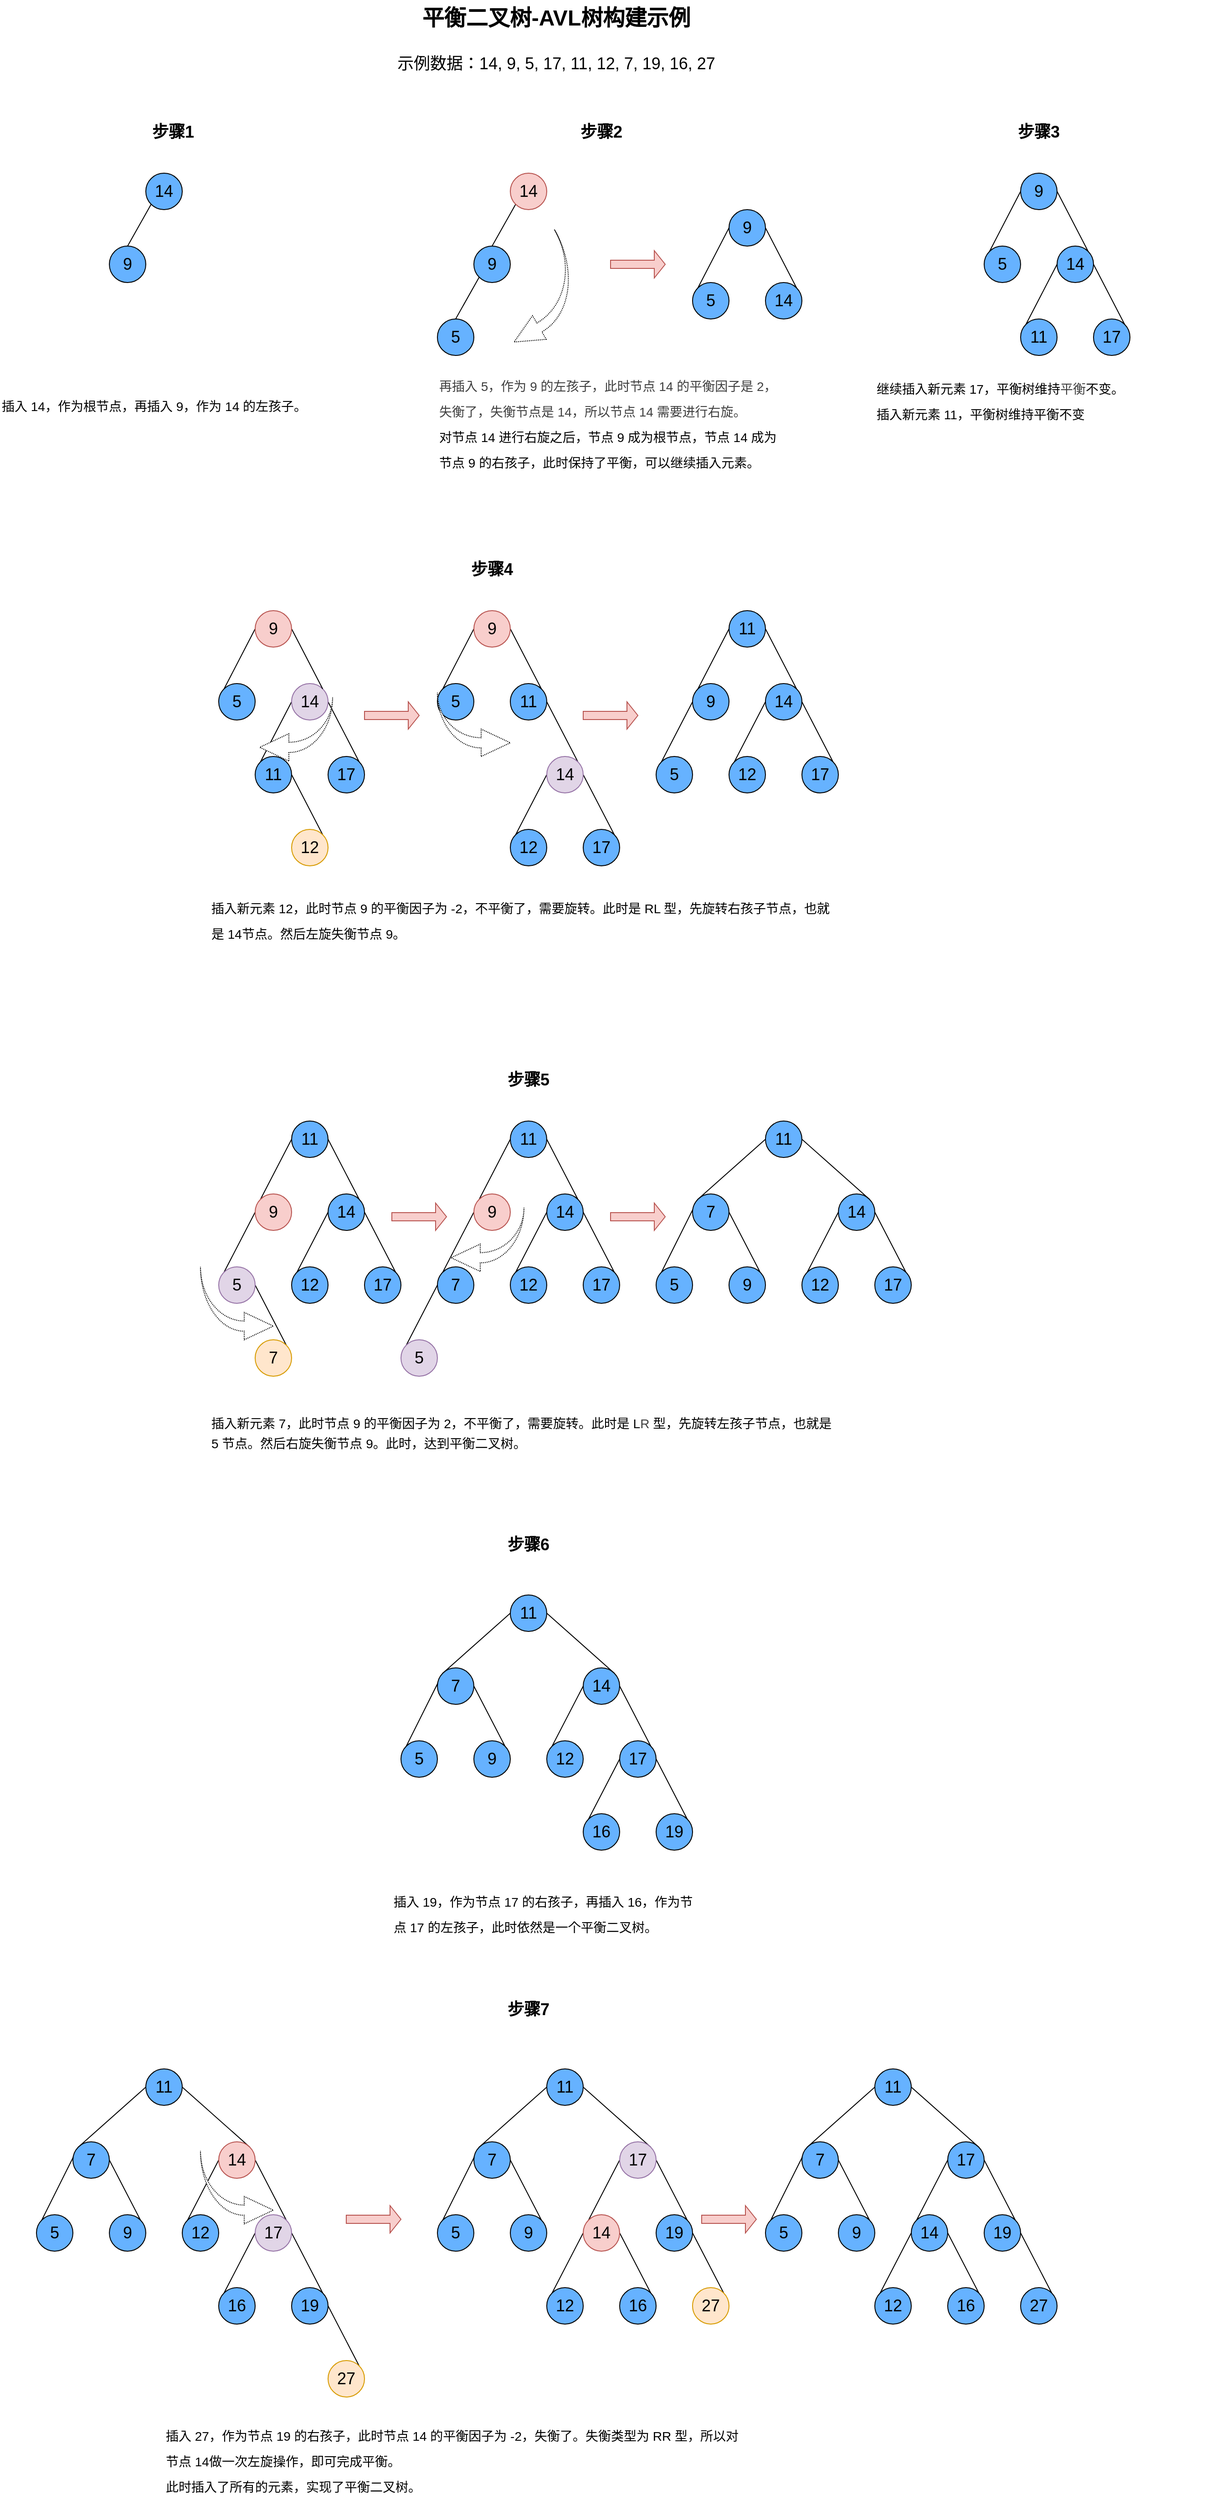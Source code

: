 <mxfile>
    <diagram id="YEVGIOFD4EVIUU1JOiOm" name="Page-1">
        <mxGraphModel dx="1798" dy="3113" grid="1" gridSize="10" guides="1" tooltips="1" connect="1" arrows="1" fold="1" page="1" pageScale="1" pageWidth="1200" pageHeight="1920" math="0" shadow="0">
            <root>
                <mxCell id="0"/>
                <mxCell id="1" parent="0"/>
                <mxCell id="4" value="&lt;b&gt;&lt;font style=&quot;font-size: 18px;&quot;&gt;步骤1&lt;/font&gt;&lt;/b&gt;" style="text;html=1;align=center;verticalAlign=middle;whiteSpace=wrap;rounded=0;" vertex="1" parent="1">
                    <mxGeometry x="200" y="100" width="60" height="30" as="geometry"/>
                </mxCell>
                <mxCell id="9" value="&lt;font style=&quot;font-size: 14px; line-height: 200%;&quot;&gt;插入 14，作为根节点，再插入 9，作为 14 的左孩子。&lt;/font&gt;" style="text;html=1;align=left;verticalAlign=middle;whiteSpace=wrap;rounded=0;" vertex="1" parent="1">
                    <mxGeometry x="40" y="390" width="380" height="50" as="geometry"/>
                </mxCell>
                <mxCell id="10" style="edgeStyle=none;html=1;exitX=0;exitY=1;exitDx=0;exitDy=0;entryX=0.5;entryY=0;entryDx=0;entryDy=0;endArrow=none;endFill=0;" edge="1" target="13" parent="1">
                    <mxGeometry relative="1" as="geometry">
                        <mxPoint x="605.858" y="194.142" as="sourcePoint"/>
                    </mxGeometry>
                </mxCell>
                <mxCell id="12" style="edgeStyle=none;html=1;exitX=0;exitY=1;exitDx=0;exitDy=0;entryX=0.5;entryY=0;entryDx=0;entryDy=0;endArrow=none;endFill=0;" edge="1" source="13" target="14" parent="1">
                    <mxGeometry relative="1" as="geometry"/>
                </mxCell>
                <mxCell id="13" value="&lt;font style=&quot;color: rgb(0, 0, 0); font-size: 18px;&quot;&gt;9&lt;/font&gt;" style="ellipse;whiteSpace=wrap;html=1;aspect=fixed;fillColor=#66B2FF;" vertex="1" parent="1">
                    <mxGeometry x="560" y="240" width="40" height="40" as="geometry"/>
                </mxCell>
                <mxCell id="14" value="&lt;font style=&quot;color: rgb(0, 0, 0); font-size: 18px;&quot;&gt;5&lt;/font&gt;" style="ellipse;whiteSpace=wrap;html=1;aspect=fixed;fillColor=#66B2FF;" vertex="1" parent="1">
                    <mxGeometry x="520" y="320" width="40" height="40" as="geometry"/>
                </mxCell>
                <mxCell id="16" value="&lt;b&gt;&lt;font style=&quot;font-size: 18px;&quot;&gt;步骤2&lt;/font&gt;&lt;/b&gt;" style="text;html=1;align=center;verticalAlign=middle;whiteSpace=wrap;rounded=0;" vertex="1" parent="1">
                    <mxGeometry x="670" y="100" width="60" height="30" as="geometry"/>
                </mxCell>
                <mxCell id="17" value="&lt;font style=&quot;color: rgb(0, 0, 0); font-size: 18px;&quot;&gt;14&lt;/font&gt;" style="ellipse;whiteSpace=wrap;html=1;aspect=fixed;fillColor=#66B2FF;" vertex="1" parent="1">
                    <mxGeometry x="880" y="280" width="40" height="40" as="geometry"/>
                </mxCell>
                <mxCell id="20" style="edgeStyle=none;html=1;exitX=0;exitY=0.5;exitDx=0;exitDy=0;entryX=0;entryY=0;entryDx=0;entryDy=0;endArrow=none;endFill=0;" edge="1" parent="1" source="18" target="19">
                    <mxGeometry relative="1" as="geometry"/>
                </mxCell>
                <mxCell id="21" style="edgeStyle=none;html=1;exitX=1;exitY=0.5;exitDx=0;exitDy=0;entryX=1;entryY=0;entryDx=0;entryDy=0;endArrow=none;endFill=0;" edge="1" parent="1" source="18" target="17">
                    <mxGeometry relative="1" as="geometry"/>
                </mxCell>
                <mxCell id="18" value="&lt;font style=&quot;color: rgb(0, 0, 0); font-size: 18px;&quot;&gt;9&lt;/font&gt;" style="ellipse;whiteSpace=wrap;html=1;aspect=fixed;fillColor=#66B2FF;" vertex="1" parent="1">
                    <mxGeometry x="840" y="200" width="40" height="40" as="geometry"/>
                </mxCell>
                <mxCell id="19" value="&lt;font style=&quot;color: rgb(0, 0, 0); font-size: 18px;&quot;&gt;5&lt;/font&gt;" style="ellipse;whiteSpace=wrap;html=1;aspect=fixed;fillColor=#66B2FF;" vertex="1" parent="1">
                    <mxGeometry x="800" y="280" width="40" height="40" as="geometry"/>
                </mxCell>
                <mxCell id="22" value="&lt;div&gt;&lt;span style=&quot;font-size: 14px; line-height: 200%;&quot;&gt;&lt;span style=&quot;color: rgb(63, 63, 63);&quot;&gt;再插入 5，作为 9 的左孩子，此时节点 14 的平衡因子是 2，失衡了，失衡节点是 14，所以节点 14 需要进行右旋。&lt;/span&gt;&lt;/span&gt;&lt;/div&gt;&lt;span style=&quot;font-size: 14px; line-height: 200%;&quot;&gt;对节点 14 进行右旋之后，节点 9 成为根节点，节点 14 成为节点 9 的右孩子，此时保持了平衡，可以继续插入元素。&lt;/span&gt;" style="text;html=1;align=left;verticalAlign=middle;whiteSpace=wrap;rounded=0;" vertex="1" parent="1">
                    <mxGeometry x="520" y="380" width="380" height="110" as="geometry"/>
                </mxCell>
                <mxCell id="23" value="" style="html=1;shadow=0;align=center;verticalAlign=middle;shape=mxgraph.arrows2.jumpInArrow;dy=5.58;dx=31.99;arrowHead=30.02;rotation=60;flipH=1;flipV=1;direction=north;perimeterSpacing=0;dashed=1;dashPattern=1 1;" vertex="1" parent="1">
                    <mxGeometry x="580" y="240" width="100" height="100" as="geometry"/>
                </mxCell>
                <mxCell id="24" value="&lt;b&gt;&lt;font style=&quot;font-size: 18px;&quot;&gt;步骤3&lt;/font&gt;&lt;/b&gt;" style="text;html=1;align=center;verticalAlign=middle;whiteSpace=wrap;rounded=0;" vertex="1" parent="1">
                    <mxGeometry x="1150" y="100" width="60" height="30" as="geometry"/>
                </mxCell>
                <mxCell id="33" style="edgeStyle=none;html=1;exitX=1;exitY=0.5;exitDx=0;exitDy=0;entryX=1;entryY=0;entryDx=0;entryDy=0;endArrow=none;endFill=0;" edge="1" parent="1" source="25" target="31">
                    <mxGeometry relative="1" as="geometry"/>
                </mxCell>
                <mxCell id="35" style="edgeStyle=none;html=1;exitX=0;exitY=0.5;exitDx=0;exitDy=0;entryX=0;entryY=0;entryDx=0;entryDy=0;endArrow=none;endFill=0;" edge="1" parent="1" source="25" target="34">
                    <mxGeometry relative="1" as="geometry"/>
                </mxCell>
                <mxCell id="25" value="&lt;font style=&quot;color: rgb(0, 0, 0); font-size: 18px;&quot;&gt;14&lt;/font&gt;" style="ellipse;whiteSpace=wrap;html=1;aspect=fixed;fillColor=#66B2FF;" vertex="1" parent="1">
                    <mxGeometry x="1200" y="240" width="40" height="40" as="geometry"/>
                </mxCell>
                <mxCell id="26" style="edgeStyle=none;html=1;exitX=0;exitY=0.5;exitDx=0;exitDy=0;entryX=0;entryY=0;entryDx=0;entryDy=0;endArrow=none;endFill=0;" edge="1" source="28" target="29" parent="1">
                    <mxGeometry relative="1" as="geometry"/>
                </mxCell>
                <mxCell id="27" style="edgeStyle=none;html=1;exitX=1;exitY=0.5;exitDx=0;exitDy=0;entryX=1;entryY=0;entryDx=0;entryDy=0;endArrow=none;endFill=0;" edge="1" source="28" target="25" parent="1">
                    <mxGeometry relative="1" as="geometry"/>
                </mxCell>
                <mxCell id="28" value="&lt;font style=&quot;color: rgb(0, 0, 0); font-size: 18px;&quot;&gt;9&lt;/font&gt;" style="ellipse;whiteSpace=wrap;html=1;aspect=fixed;fillColor=#66B2FF;" vertex="1" parent="1">
                    <mxGeometry x="1160" y="160" width="40" height="40" as="geometry"/>
                </mxCell>
                <mxCell id="29" value="&lt;font style=&quot;color: rgb(0, 0, 0); font-size: 18px;&quot;&gt;5&lt;/font&gt;" style="ellipse;whiteSpace=wrap;html=1;aspect=fixed;fillColor=#66B2FF;" vertex="1" parent="1">
                    <mxGeometry x="1120" y="240" width="40" height="40" as="geometry"/>
                </mxCell>
                <mxCell id="30" value="&lt;span style=&quot;font-size: 14px; line-height: 200%;&quot;&gt;继续插入新元素 17，平衡树维持&lt;span style=&quot;color: rgb(63, 63, 63);&quot;&gt;平衡&lt;/span&gt;不变。&lt;/span&gt;&lt;div&gt;&lt;span style=&quot;font-size: 14px; line-height: 200%;&quot;&gt;插入新元素 11，平衡树维持平衡不变&lt;/span&gt;&lt;/div&gt;" style="text;html=1;align=left;verticalAlign=middle;whiteSpace=wrap;rounded=0;" vertex="1" parent="1">
                    <mxGeometry x="1000" y="380" width="380" height="60" as="geometry"/>
                </mxCell>
                <mxCell id="31" value="&lt;font style=&quot;color: rgb(0, 0, 0); font-size: 18px;&quot;&gt;17&lt;/font&gt;" style="ellipse;whiteSpace=wrap;html=1;aspect=fixed;fillColor=#66B2FF;" vertex="1" parent="1">
                    <mxGeometry x="1240" y="320" width="40" height="40" as="geometry"/>
                </mxCell>
                <mxCell id="34" value="&lt;font style=&quot;color: rgb(0, 0, 0); font-size: 18px;&quot;&gt;11&lt;/font&gt;" style="ellipse;whiteSpace=wrap;html=1;aspect=fixed;fillColor=#66B2FF;" vertex="1" parent="1">
                    <mxGeometry x="1160" y="320" width="40" height="40" as="geometry"/>
                </mxCell>
                <mxCell id="36" value="&lt;b&gt;&lt;font style=&quot;font-size: 18px;&quot;&gt;步骤4&lt;/font&gt;&lt;/b&gt;" style="text;html=1;align=center;verticalAlign=middle;whiteSpace=wrap;rounded=0;" vertex="1" parent="1">
                    <mxGeometry x="550" y="580" width="60" height="30" as="geometry"/>
                </mxCell>
                <mxCell id="37" style="edgeStyle=none;html=1;exitX=1;exitY=0.5;exitDx=0;exitDy=0;entryX=1;entryY=0;entryDx=0;entryDy=0;endArrow=none;endFill=0;" edge="1" source="39" target="45" parent="1">
                    <mxGeometry relative="1" as="geometry"/>
                </mxCell>
                <mxCell id="38" style="edgeStyle=none;html=1;exitX=0;exitY=0.5;exitDx=0;exitDy=0;entryX=0;entryY=0;entryDx=0;entryDy=0;endArrow=none;endFill=0;" edge="1" source="39" target="46" parent="1">
                    <mxGeometry relative="1" as="geometry"/>
                </mxCell>
                <mxCell id="39" value="&lt;font style=&quot;color: rgb(0, 0, 0); font-size: 18px;&quot;&gt;14&lt;/font&gt;" style="ellipse;whiteSpace=wrap;html=1;aspect=fixed;fillColor=#e1d5e7;strokeColor=#9673a6;" vertex="1" parent="1">
                    <mxGeometry x="360" y="720" width="40" height="40" as="geometry"/>
                </mxCell>
                <mxCell id="40" style="edgeStyle=none;html=1;exitX=0;exitY=0.5;exitDx=0;exitDy=0;entryX=0;entryY=0;entryDx=0;entryDy=0;endArrow=none;endFill=0;" edge="1" source="42" target="43" parent="1">
                    <mxGeometry relative="1" as="geometry"/>
                </mxCell>
                <mxCell id="41" style="edgeStyle=none;html=1;exitX=1;exitY=0.5;exitDx=0;exitDy=0;entryX=1;entryY=0;entryDx=0;entryDy=0;endArrow=none;endFill=0;" edge="1" source="42" target="39" parent="1">
                    <mxGeometry relative="1" as="geometry"/>
                </mxCell>
                <mxCell id="42" value="&lt;font style=&quot;color: rgb(0, 0, 0); font-size: 18px;&quot;&gt;9&lt;/font&gt;" style="ellipse;whiteSpace=wrap;html=1;aspect=fixed;fillColor=#f8cecc;strokeColor=#b85450;" vertex="1" parent="1">
                    <mxGeometry x="320" y="640" width="40" height="40" as="geometry"/>
                </mxCell>
                <mxCell id="43" value="&lt;font style=&quot;color: rgb(0, 0, 0); font-size: 18px;&quot;&gt;5&lt;/font&gt;" style="ellipse;whiteSpace=wrap;html=1;aspect=fixed;fillColor=#66B2FF;" vertex="1" parent="1">
                    <mxGeometry x="280" y="720" width="40" height="40" as="geometry"/>
                </mxCell>
                <mxCell id="44" value="&lt;div&gt;&lt;span style=&quot;font-size: 14px; line-height: 200%;&quot;&gt;插入新元素 12，此时节点 9 的平衡因子为 -2，不平衡了，需要旋转。此时是 RL 型，先旋转右孩子节点，也就是 14节点。然后左旋失衡节点 9。&lt;/span&gt;&lt;/div&gt;" style="text;html=1;align=left;verticalAlign=middle;whiteSpace=wrap;rounded=0;" vertex="1" parent="1">
                    <mxGeometry x="270" y="950" width="690" height="60" as="geometry"/>
                </mxCell>
                <mxCell id="45" value="&lt;font style=&quot;color: rgb(0, 0, 0); font-size: 18px;&quot;&gt;17&lt;/font&gt;" style="ellipse;whiteSpace=wrap;html=1;aspect=fixed;fillColor=#66B2FF;" vertex="1" parent="1">
                    <mxGeometry x="400" y="800" width="40" height="40" as="geometry"/>
                </mxCell>
                <mxCell id="48" style="edgeStyle=none;html=1;exitX=1;exitY=0.5;exitDx=0;exitDy=0;entryX=1;entryY=0;entryDx=0;entryDy=0;endArrow=none;endFill=0;" edge="1" parent="1" source="46">
                    <mxGeometry relative="1" as="geometry">
                        <mxPoint x="394.142" y="885.858" as="targetPoint"/>
                    </mxGeometry>
                </mxCell>
                <mxCell id="46" value="&lt;font style=&quot;color: rgb(0, 0, 0); font-size: 18px;&quot;&gt;11&lt;/font&gt;" style="ellipse;whiteSpace=wrap;html=1;aspect=fixed;fillColor=#66B2FF;" vertex="1" parent="1">
                    <mxGeometry x="320" y="800" width="40" height="40" as="geometry"/>
                </mxCell>
                <mxCell id="50" value="" style="shape=singleArrow;whiteSpace=wrap;html=1;fillColor=#f8cecc;strokeColor=#b85450;" vertex="1" parent="1">
                    <mxGeometry x="440" y="740" width="60" height="30" as="geometry"/>
                </mxCell>
                <mxCell id="51" value="&lt;font style=&quot;color: rgb(0, 0, 0); font-size: 18px;&quot;&gt;14&lt;/font&gt;" style="ellipse;whiteSpace=wrap;html=1;aspect=fixed;fillColor=#f8cecc;strokeColor=#b85450;" vertex="1" parent="1">
                    <mxGeometry x="600" y="160" width="40" height="40" as="geometry"/>
                </mxCell>
                <mxCell id="52" value="&lt;font style=&quot;color: rgb(0, 0, 0); font-size: 18px;&quot;&gt;12&lt;/font&gt;" style="ellipse;whiteSpace=wrap;html=1;aspect=fixed;fillColor=#ffe6cc;strokeColor=#d79b00;" vertex="1" parent="1">
                    <mxGeometry x="360" y="880" width="40" height="40" as="geometry"/>
                </mxCell>
                <mxCell id="53" style="edgeStyle=none;html=1;exitX=1;exitY=0.5;exitDx=0;exitDy=0;entryX=1;entryY=0;entryDx=0;entryDy=0;endArrow=none;endFill=0;" edge="1" source="55" target="60" parent="1">
                    <mxGeometry relative="1" as="geometry"/>
                </mxCell>
                <mxCell id="55" value="&lt;font style=&quot;color: rgb(0, 0, 0); font-size: 18px;&quot;&gt;11&lt;/font&gt;" style="ellipse;whiteSpace=wrap;html=1;aspect=fixed;fillColor=#66B2FF;" vertex="1" parent="1">
                    <mxGeometry x="600" y="720" width="40" height="40" as="geometry"/>
                </mxCell>
                <mxCell id="56" style="edgeStyle=none;html=1;exitX=0;exitY=0.5;exitDx=0;exitDy=0;entryX=0;entryY=0;entryDx=0;entryDy=0;endArrow=none;endFill=0;" edge="1" source="58" target="59" parent="1">
                    <mxGeometry relative="1" as="geometry"/>
                </mxCell>
                <mxCell id="57" style="edgeStyle=none;html=1;exitX=1;exitY=0.5;exitDx=0;exitDy=0;entryX=1;entryY=0;entryDx=0;entryDy=0;endArrow=none;endFill=0;" edge="1" source="58" target="55" parent="1">
                    <mxGeometry relative="1" as="geometry"/>
                </mxCell>
                <mxCell id="58" value="&lt;font style=&quot;color: rgb(0, 0, 0); font-size: 18px;&quot;&gt;9&lt;/font&gt;" style="ellipse;whiteSpace=wrap;html=1;aspect=fixed;fillColor=#f8cecc;strokeColor=#b85450;" vertex="1" parent="1">
                    <mxGeometry x="560" y="640" width="40" height="40" as="geometry"/>
                </mxCell>
                <mxCell id="59" value="&lt;font style=&quot;color: rgb(0, 0, 0); font-size: 18px;&quot;&gt;5&lt;/font&gt;" style="ellipse;whiteSpace=wrap;html=1;aspect=fixed;fillColor=#66B2FF;" vertex="1" parent="1">
                    <mxGeometry x="520" y="720" width="40" height="40" as="geometry"/>
                </mxCell>
                <mxCell id="65" style="edgeStyle=none;html=1;exitX=0;exitY=0.5;exitDx=0;exitDy=0;entryX=0;entryY=0;entryDx=0;entryDy=0;endArrow=none;endFill=0;" edge="1" parent="1" source="60" target="62">
                    <mxGeometry relative="1" as="geometry"/>
                </mxCell>
                <mxCell id="66" style="edgeStyle=none;html=1;exitX=1;exitY=0.5;exitDx=0;exitDy=0;entryX=1;entryY=0;entryDx=0;entryDy=0;endArrow=none;endFill=0;" edge="1" parent="1" source="60" target="64">
                    <mxGeometry relative="1" as="geometry"/>
                </mxCell>
                <mxCell id="60" value="&lt;font style=&quot;color: rgb(0, 0, 0); font-size: 18px;&quot;&gt;14&lt;/font&gt;" style="ellipse;whiteSpace=wrap;html=1;aspect=fixed;fillColor=#e1d5e7;strokeColor=#9673a6;" vertex="1" parent="1">
                    <mxGeometry x="640" y="800" width="40" height="40" as="geometry"/>
                </mxCell>
                <mxCell id="62" value="&lt;font style=&quot;color: rgb(0, 0, 0); font-size: 18px;&quot;&gt;12&lt;/font&gt;" style="ellipse;whiteSpace=wrap;html=1;aspect=fixed;fillColor=#66B2FF;" vertex="1" parent="1">
                    <mxGeometry x="600" y="880" width="40" height="40" as="geometry"/>
                </mxCell>
                <mxCell id="64" value="&lt;font style=&quot;color: rgb(0, 0, 0); font-size: 18px;&quot;&gt;17&lt;/font&gt;" style="ellipse;whiteSpace=wrap;html=1;aspect=fixed;fillColor=#66B2FF;" vertex="1" parent="1">
                    <mxGeometry x="680" y="880" width="40" height="40" as="geometry"/>
                </mxCell>
                <mxCell id="67" value="" style="shape=singleArrow;whiteSpace=wrap;html=1;fillColor=#f8cecc;strokeColor=#b85450;" vertex="1" parent="1">
                    <mxGeometry x="680" y="740" width="60" height="30" as="geometry"/>
                </mxCell>
                <mxCell id="68" style="edgeStyle=none;html=1;exitX=1;exitY=0.5;exitDx=0;exitDy=0;entryX=1;entryY=0;entryDx=0;entryDy=0;endArrow=none;endFill=0;" edge="1" source="69" target="76" parent="1">
                    <mxGeometry relative="1" as="geometry"/>
                </mxCell>
                <mxCell id="80" style="edgeStyle=none;html=1;exitX=0;exitY=0.5;exitDx=0;exitDy=0;entryX=0;entryY=0;entryDx=0;entryDy=0;endArrow=none;endFill=0;" edge="1" parent="1" source="69" target="73">
                    <mxGeometry relative="1" as="geometry"/>
                </mxCell>
                <mxCell id="69" value="&lt;font style=&quot;color: rgb(0, 0, 0); font-size: 18px;&quot;&gt;11&lt;/font&gt;" style="ellipse;whiteSpace=wrap;html=1;aspect=fixed;fillColor=#66B2FF;" vertex="1" parent="1">
                    <mxGeometry x="840" y="640" width="40" height="40" as="geometry"/>
                </mxCell>
                <mxCell id="81" style="edgeStyle=none;html=1;exitX=0;exitY=0.5;exitDx=0;exitDy=0;entryX=0;entryY=0;entryDx=0;entryDy=0;endArrow=none;endFill=0;" edge="1" parent="1" source="73" target="79">
                    <mxGeometry relative="1" as="geometry"/>
                </mxCell>
                <mxCell id="73" value="&lt;font style=&quot;color: rgb(0, 0, 0); font-size: 18px;&quot;&gt;9&lt;/font&gt;" style="ellipse;whiteSpace=wrap;html=1;aspect=fixed;fillColor=#66B2FF;" vertex="1" parent="1">
                    <mxGeometry x="800" y="720" width="40" height="40" as="geometry"/>
                </mxCell>
                <mxCell id="74" style="edgeStyle=none;html=1;exitX=0;exitY=0.5;exitDx=0;exitDy=0;entryX=0;entryY=0;entryDx=0;entryDy=0;endArrow=none;endFill=0;" edge="1" source="76" target="77" parent="1">
                    <mxGeometry relative="1" as="geometry"/>
                </mxCell>
                <mxCell id="75" style="edgeStyle=none;html=1;exitX=1;exitY=0.5;exitDx=0;exitDy=0;entryX=1;entryY=0;entryDx=0;entryDy=0;endArrow=none;endFill=0;" edge="1" source="76" target="78" parent="1">
                    <mxGeometry relative="1" as="geometry"/>
                </mxCell>
                <mxCell id="76" value="&lt;font style=&quot;color: rgb(0, 0, 0); font-size: 18px;&quot;&gt;14&lt;/font&gt;" style="ellipse;whiteSpace=wrap;html=1;aspect=fixed;fillColor=#66B2FF;" vertex="1" parent="1">
                    <mxGeometry x="880" y="720" width="40" height="40" as="geometry"/>
                </mxCell>
                <mxCell id="77" value="&lt;font style=&quot;color: rgb(0, 0, 0); font-size: 18px;&quot;&gt;12&lt;/font&gt;" style="ellipse;whiteSpace=wrap;html=1;aspect=fixed;fillColor=#66B2FF;" vertex="1" parent="1">
                    <mxGeometry x="840" y="800" width="40" height="40" as="geometry"/>
                </mxCell>
                <mxCell id="78" value="&lt;font style=&quot;color: rgb(0, 0, 0); font-size: 18px;&quot;&gt;17&lt;/font&gt;" style="ellipse;whiteSpace=wrap;html=1;aspect=fixed;fillColor=#66B2FF;" vertex="1" parent="1">
                    <mxGeometry x="920" y="800" width="40" height="40" as="geometry"/>
                </mxCell>
                <mxCell id="79" value="&lt;font style=&quot;color: rgb(0, 0, 0); font-size: 18px;&quot;&gt;5&lt;/font&gt;" style="ellipse;whiteSpace=wrap;html=1;aspect=fixed;fillColor=#66B2FF;" vertex="1" parent="1">
                    <mxGeometry x="760" y="800" width="40" height="40" as="geometry"/>
                </mxCell>
                <mxCell id="82" value="" style="html=1;shadow=0;align=center;verticalAlign=middle;shape=mxgraph.arrows2.jumpInArrow;dy=5.58;dx=31.99;arrowHead=30.02;rotation=90;flipH=1;flipV=1;direction=north;perimeterSpacing=0;dashed=1;dashPattern=1 1;" vertex="1" parent="1">
                    <mxGeometry x="330" y="730" width="70" height="80" as="geometry"/>
                </mxCell>
                <mxCell id="84" value="" style="shape=singleArrow;whiteSpace=wrap;html=1;fillColor=#f8cecc;strokeColor=#b85450;" vertex="1" parent="1">
                    <mxGeometry x="710" y="245" width="60" height="30" as="geometry"/>
                </mxCell>
                <mxCell id="85" style="edgeStyle=none;html=1;exitX=0;exitY=1;exitDx=0;exitDy=0;entryX=0.5;entryY=0;entryDx=0;entryDy=0;endArrow=none;endFill=0;" edge="1" target="87" parent="1">
                    <mxGeometry relative="1" as="geometry">
                        <mxPoint x="205.858" y="194.142" as="sourcePoint"/>
                    </mxGeometry>
                </mxCell>
                <mxCell id="87" value="&lt;font style=&quot;color: rgb(0, 0, 0); font-size: 18px;&quot;&gt;9&lt;/font&gt;" style="ellipse;whiteSpace=wrap;html=1;aspect=fixed;fillColor=#66B2FF;" vertex="1" parent="1">
                    <mxGeometry x="160" y="240" width="40" height="40" as="geometry"/>
                </mxCell>
                <mxCell id="90" value="&lt;font style=&quot;color: rgb(0, 0, 0); font-size: 18px;&quot;&gt;14&lt;/font&gt;" style="ellipse;whiteSpace=wrap;html=1;aspect=fixed;fillColor=#66B2FF;" vertex="1" parent="1">
                    <mxGeometry x="200" y="160" width="40" height="40" as="geometry"/>
                </mxCell>
                <mxCell id="91" value="&lt;font style=&quot;font-size: 24px;&quot;&gt;&lt;b&gt;平衡二叉树-AVL树构建示例&lt;/b&gt;&lt;/font&gt;" style="text;html=1;align=center;verticalAlign=middle;resizable=0;points=[];autosize=1;strokeColor=none;fillColor=none;" vertex="1" parent="1">
                    <mxGeometry x="490" y="-30" width="320" height="40" as="geometry"/>
                </mxCell>
                <mxCell id="92" value="&lt;font style=&quot;font-size: 18px;&quot;&gt;示例数据：14, 9, 5, 17, 11, 12, 7, 19, 16, 27&lt;/font&gt;" style="text;html=1;align=center;verticalAlign=middle;resizable=0;points=[];autosize=1;strokeColor=none;fillColor=none;" vertex="1" parent="1">
                    <mxGeometry x="465" y="20" width="370" height="40" as="geometry"/>
                </mxCell>
                <mxCell id="93" value="&lt;b&gt;&lt;font style=&quot;font-size: 18px;&quot;&gt;步骤5&lt;/font&gt;&lt;/b&gt;" style="text;html=1;align=center;verticalAlign=middle;whiteSpace=wrap;rounded=0;" vertex="1" parent="1">
                    <mxGeometry x="590" y="1140" width="60" height="30" as="geometry"/>
                </mxCell>
                <mxCell id="101" value="&lt;div&gt;&lt;span style=&quot;font-size: 14px; line-height: 200%;&quot;&gt;插入新元素 7，此时节点 9 的平衡因子为 2，不平衡了，需要旋转。此时是 L&lt;/span&gt;&lt;span style=&quot;color: rgb(63, 63, 63); font-size: 14px; background-color: transparent;&quot;&gt;R&lt;/span&gt;&lt;span style=&quot;font-size: 14px; background-color: transparent;&quot;&gt;&amp;nbsp;型，先旋转左孩子节点，也就是 5 节点。然后右旋失衡节点 9。此时，达到平衡二叉树。&lt;/span&gt;&lt;/div&gt;" style="text;html=1;align=left;verticalAlign=middle;whiteSpace=wrap;rounded=0;" vertex="1" parent="1">
                    <mxGeometry x="270" y="1510" width="690" height="60" as="geometry"/>
                </mxCell>
                <mxCell id="119" style="edgeStyle=none;html=1;exitX=1;exitY=0.5;exitDx=0;exitDy=0;entryX=1;entryY=0;entryDx=0;entryDy=0;endArrow=none;endFill=0;" edge="1" source="121" target="126" parent="1">
                    <mxGeometry relative="1" as="geometry"/>
                </mxCell>
                <mxCell id="120" style="edgeStyle=none;html=1;exitX=0;exitY=0.5;exitDx=0;exitDy=0;entryX=0;entryY=0;entryDx=0;entryDy=0;endArrow=none;endFill=0;" edge="1" source="121" target="123" parent="1">
                    <mxGeometry relative="1" as="geometry"/>
                </mxCell>
                <mxCell id="121" value="&lt;font style=&quot;color: rgb(0, 0, 0); font-size: 18px;&quot;&gt;11&lt;/font&gt;" style="ellipse;whiteSpace=wrap;html=1;aspect=fixed;fillColor=#66B2FF;" vertex="1" parent="1">
                    <mxGeometry x="360" y="1200" width="40" height="40" as="geometry"/>
                </mxCell>
                <mxCell id="122" style="edgeStyle=none;html=1;exitX=0;exitY=0.5;exitDx=0;exitDy=0;entryX=0;entryY=0;entryDx=0;entryDy=0;endArrow=none;endFill=0;" edge="1" source="123" target="129" parent="1">
                    <mxGeometry relative="1" as="geometry"/>
                </mxCell>
                <mxCell id="123" value="&lt;font style=&quot;color: rgb(0, 0, 0); font-size: 18px;&quot;&gt;9&lt;/font&gt;" style="ellipse;whiteSpace=wrap;html=1;aspect=fixed;fillColor=#f8cecc;strokeColor=#b85450;" vertex="1" parent="1">
                    <mxGeometry x="320" y="1280" width="40" height="40" as="geometry"/>
                </mxCell>
                <mxCell id="124" style="edgeStyle=none;html=1;exitX=0;exitY=0.5;exitDx=0;exitDy=0;entryX=0;entryY=0;entryDx=0;entryDy=0;endArrow=none;endFill=0;" edge="1" source="126" target="127" parent="1">
                    <mxGeometry relative="1" as="geometry"/>
                </mxCell>
                <mxCell id="125" style="edgeStyle=none;html=1;exitX=1;exitY=0.5;exitDx=0;exitDy=0;entryX=1;entryY=0;entryDx=0;entryDy=0;endArrow=none;endFill=0;" edge="1" source="126" target="128" parent="1">
                    <mxGeometry relative="1" as="geometry"/>
                </mxCell>
                <mxCell id="126" value="&lt;font style=&quot;color: rgb(0, 0, 0); font-size: 18px;&quot;&gt;14&lt;/font&gt;" style="ellipse;whiteSpace=wrap;html=1;aspect=fixed;fillColor=#66B2FF;" vertex="1" parent="1">
                    <mxGeometry x="400" y="1280" width="40" height="40" as="geometry"/>
                </mxCell>
                <mxCell id="127" value="&lt;font style=&quot;color: rgb(0, 0, 0); font-size: 18px;&quot;&gt;12&lt;/font&gt;" style="ellipse;whiteSpace=wrap;html=1;aspect=fixed;fillColor=#66B2FF;" vertex="1" parent="1">
                    <mxGeometry x="360" y="1360" width="40" height="40" as="geometry"/>
                </mxCell>
                <mxCell id="128" value="&lt;font style=&quot;color: rgb(0, 0, 0); font-size: 18px;&quot;&gt;17&lt;/font&gt;" style="ellipse;whiteSpace=wrap;html=1;aspect=fixed;fillColor=#66B2FF;" vertex="1" parent="1">
                    <mxGeometry x="440" y="1360" width="40" height="40" as="geometry"/>
                </mxCell>
                <mxCell id="133" style="edgeStyle=none;html=1;exitX=1;exitY=0.5;exitDx=0;exitDy=0;entryX=1;entryY=0;entryDx=0;entryDy=0;endArrow=none;endFill=0;" edge="1" parent="1" source="129" target="131">
                    <mxGeometry relative="1" as="geometry"/>
                </mxCell>
                <mxCell id="129" value="&lt;font style=&quot;color: rgb(0, 0, 0); font-size: 18px;&quot;&gt;5&lt;/font&gt;" style="ellipse;whiteSpace=wrap;html=1;aspect=fixed;fillColor=#e1d5e7;strokeColor=#9673a6;" vertex="1" parent="1">
                    <mxGeometry x="280" y="1360" width="40" height="40" as="geometry"/>
                </mxCell>
                <mxCell id="131" value="&lt;font style=&quot;color: rgb(0, 0, 0); font-size: 18px;&quot;&gt;7&lt;/font&gt;" style="ellipse;whiteSpace=wrap;html=1;aspect=fixed;fillColor=#ffe6cc;strokeColor=#d79b00;" vertex="1" parent="1">
                    <mxGeometry x="320" y="1440" width="40" height="40" as="geometry"/>
                </mxCell>
                <mxCell id="134" value="" style="html=1;shadow=0;align=center;verticalAlign=middle;shape=mxgraph.arrows2.jumpInArrow;dy=5.58;dx=31.99;arrowHead=30.02;rotation=0;flipH=0;flipV=1;direction=east;perimeterSpacing=0;dashed=1;dashPattern=1 1;" vertex="1" parent="1">
                    <mxGeometry x="520" y="730" width="80" height="70" as="geometry"/>
                </mxCell>
                <mxCell id="135" value="" style="html=1;shadow=0;align=center;verticalAlign=middle;shape=mxgraph.arrows2.jumpInArrow;dy=5.58;dx=31.99;arrowHead=30.02;rotation=0;flipH=0;flipV=1;direction=east;perimeterSpacing=0;dashed=1;dashPattern=1 1;" vertex="1" parent="1">
                    <mxGeometry x="260" y="1360" width="80" height="80" as="geometry"/>
                </mxCell>
                <mxCell id="136" style="edgeStyle=none;html=1;exitX=1;exitY=0.5;exitDx=0;exitDy=0;entryX=1;entryY=0;entryDx=0;entryDy=0;endArrow=none;endFill=0;" edge="1" source="138" target="143" parent="1">
                    <mxGeometry relative="1" as="geometry"/>
                </mxCell>
                <mxCell id="137" style="edgeStyle=none;html=1;exitX=0;exitY=0.5;exitDx=0;exitDy=0;entryX=0;entryY=0;entryDx=0;entryDy=0;endArrow=none;endFill=0;" edge="1" source="138" target="140" parent="1">
                    <mxGeometry relative="1" as="geometry"/>
                </mxCell>
                <mxCell id="138" value="&lt;font style=&quot;color: rgb(0, 0, 0); font-size: 18px;&quot;&gt;11&lt;/font&gt;" style="ellipse;whiteSpace=wrap;html=1;aspect=fixed;fillColor=#66B2FF;" vertex="1" parent="1">
                    <mxGeometry x="600" y="1200" width="40" height="40" as="geometry"/>
                </mxCell>
                <mxCell id="139" style="edgeStyle=none;html=1;exitX=0;exitY=0.5;exitDx=0;exitDy=0;entryX=0;entryY=0;entryDx=0;entryDy=0;endArrow=none;endFill=0;" edge="1" source="140" parent="1">
                    <mxGeometry relative="1" as="geometry">
                        <mxPoint x="525.858" y="1365.858" as="targetPoint"/>
                    </mxGeometry>
                </mxCell>
                <mxCell id="140" value="&lt;font style=&quot;color: rgb(0, 0, 0); font-size: 18px;&quot;&gt;9&lt;/font&gt;" style="ellipse;whiteSpace=wrap;html=1;aspect=fixed;fillColor=#f8cecc;strokeColor=#b85450;" vertex="1" parent="1">
                    <mxGeometry x="560" y="1280" width="40" height="40" as="geometry"/>
                </mxCell>
                <mxCell id="141" style="edgeStyle=none;html=1;exitX=0;exitY=0.5;exitDx=0;exitDy=0;entryX=0;entryY=0;entryDx=0;entryDy=0;endArrow=none;endFill=0;" edge="1" source="143" target="144" parent="1">
                    <mxGeometry relative="1" as="geometry"/>
                </mxCell>
                <mxCell id="142" style="edgeStyle=none;html=1;exitX=1;exitY=0.5;exitDx=0;exitDy=0;entryX=1;entryY=0;entryDx=0;entryDy=0;endArrow=none;endFill=0;" edge="1" source="143" target="145" parent="1">
                    <mxGeometry relative="1" as="geometry"/>
                </mxCell>
                <mxCell id="143" value="&lt;font style=&quot;color: rgb(0, 0, 0); font-size: 18px;&quot;&gt;14&lt;/font&gt;" style="ellipse;whiteSpace=wrap;html=1;aspect=fixed;fillColor=#66B2FF;" vertex="1" parent="1">
                    <mxGeometry x="640" y="1280" width="40" height="40" as="geometry"/>
                </mxCell>
                <mxCell id="144" value="&lt;font style=&quot;color: rgb(0, 0, 0); font-size: 18px;&quot;&gt;12&lt;/font&gt;" style="ellipse;whiteSpace=wrap;html=1;aspect=fixed;fillColor=#66B2FF;" vertex="1" parent="1">
                    <mxGeometry x="600" y="1360" width="40" height="40" as="geometry"/>
                </mxCell>
                <mxCell id="145" value="&lt;font style=&quot;color: rgb(0, 0, 0); font-size: 18px;&quot;&gt;17&lt;/font&gt;" style="ellipse;whiteSpace=wrap;html=1;aspect=fixed;fillColor=#66B2FF;" vertex="1" parent="1">
                    <mxGeometry x="680" y="1360" width="40" height="40" as="geometry"/>
                </mxCell>
                <mxCell id="150" value="" style="shape=singleArrow;whiteSpace=wrap;html=1;fillColor=#f8cecc;strokeColor=#b85450;" vertex="1" parent="1">
                    <mxGeometry x="470" y="1290" width="60" height="30" as="geometry"/>
                </mxCell>
                <mxCell id="154" style="edgeStyle=none;html=1;exitX=0;exitY=0.5;exitDx=0;exitDy=0;entryX=0;entryY=0;entryDx=0;entryDy=0;endArrow=none;endFill=0;" edge="1" parent="1" source="151" target="153">
                    <mxGeometry relative="1" as="geometry"/>
                </mxCell>
                <mxCell id="151" value="&lt;font style=&quot;color: rgb(0, 0, 0); font-size: 18px;&quot;&gt;7&lt;/font&gt;" style="ellipse;whiteSpace=wrap;html=1;aspect=fixed;fillColor=#66B2FF;" vertex="1" parent="1">
                    <mxGeometry x="520" y="1360" width="40" height="40" as="geometry"/>
                </mxCell>
                <mxCell id="153" value="&lt;font style=&quot;color: rgb(0, 0, 0); font-size: 18px;&quot;&gt;5&lt;/font&gt;" style="ellipse;whiteSpace=wrap;html=1;aspect=fixed;fillColor=#e1d5e7;strokeColor=#9673a6;" vertex="1" parent="1">
                    <mxGeometry x="480" y="1440" width="40" height="40" as="geometry"/>
                </mxCell>
                <mxCell id="171" style="edgeStyle=none;html=1;exitX=1;exitY=0.5;exitDx=0;exitDy=0;entryX=1;entryY=0;entryDx=0;entryDy=0;endArrow=none;endFill=0;" edge="1" source="173" target="178" parent="1">
                    <mxGeometry relative="1" as="geometry"/>
                </mxCell>
                <mxCell id="184" style="edgeStyle=none;html=1;exitX=0;exitY=0.5;exitDx=0;exitDy=0;entryX=0;entryY=0;entryDx=0;entryDy=0;endArrow=none;endFill=0;" edge="1" parent="1" source="173" target="181">
                    <mxGeometry relative="1" as="geometry"/>
                </mxCell>
                <mxCell id="173" value="&lt;font style=&quot;color: rgb(0, 0, 0); font-size: 18px;&quot;&gt;11&lt;/font&gt;" style="ellipse;whiteSpace=wrap;html=1;aspect=fixed;fillColor=#66B2FF;" vertex="1" parent="1">
                    <mxGeometry x="880" y="1200" width="40" height="40" as="geometry"/>
                </mxCell>
                <mxCell id="176" style="edgeStyle=none;html=1;exitX=0;exitY=0.5;exitDx=0;exitDy=0;entryX=0;entryY=0;entryDx=0;entryDy=0;endArrow=none;endFill=0;" edge="1" source="178" target="179" parent="1">
                    <mxGeometry relative="1" as="geometry"/>
                </mxCell>
                <mxCell id="177" style="edgeStyle=none;html=1;exitX=1;exitY=0.5;exitDx=0;exitDy=0;entryX=1;entryY=0;entryDx=0;entryDy=0;endArrow=none;endFill=0;" edge="1" source="178" target="180" parent="1">
                    <mxGeometry relative="1" as="geometry"/>
                </mxCell>
                <mxCell id="178" value="&lt;font style=&quot;color: rgb(0, 0, 0); font-size: 18px;&quot;&gt;14&lt;/font&gt;" style="ellipse;whiteSpace=wrap;html=1;aspect=fixed;fillColor=#66B2FF;" vertex="1" parent="1">
                    <mxGeometry x="960" y="1280" width="40" height="40" as="geometry"/>
                </mxCell>
                <mxCell id="179" value="&lt;font style=&quot;color: rgb(0, 0, 0); font-size: 18px;&quot;&gt;12&lt;/font&gt;" style="ellipse;whiteSpace=wrap;html=1;aspect=fixed;fillColor=#66B2FF;" vertex="1" parent="1">
                    <mxGeometry x="920" y="1360" width="40" height="40" as="geometry"/>
                </mxCell>
                <mxCell id="180" value="&lt;font style=&quot;color: rgb(0, 0, 0); font-size: 18px;&quot;&gt;17&lt;/font&gt;" style="ellipse;whiteSpace=wrap;html=1;aspect=fixed;fillColor=#66B2FF;" vertex="1" parent="1">
                    <mxGeometry x="1000" y="1360" width="40" height="40" as="geometry"/>
                </mxCell>
                <mxCell id="186" style="edgeStyle=none;html=1;exitX=0;exitY=0;exitDx=0;exitDy=0;entryX=0;entryY=0;entryDx=0;entryDy=0;endArrow=none;endFill=0;" edge="1" parent="1" source="181" target="185">
                    <mxGeometry relative="1" as="geometry"/>
                </mxCell>
                <mxCell id="189" style="edgeStyle=none;html=1;exitX=1;exitY=0.5;exitDx=0;exitDy=0;entryX=1;entryY=0;entryDx=0;entryDy=0;endArrow=none;endFill=0;" edge="1" parent="1" source="181">
                    <mxGeometry relative="1" as="geometry">
                        <mxPoint x="874.142" y="1365.858" as="targetPoint"/>
                    </mxGeometry>
                </mxCell>
                <mxCell id="181" value="&lt;font style=&quot;color: rgb(0, 0, 0); font-size: 18px;&quot;&gt;7&lt;/font&gt;" style="ellipse;whiteSpace=wrap;html=1;aspect=fixed;fillColor=#66B2FF;" vertex="1" parent="1">
                    <mxGeometry x="800" y="1280" width="40" height="40" as="geometry"/>
                </mxCell>
                <mxCell id="182" value="" style="html=1;shadow=0;align=center;verticalAlign=middle;shape=mxgraph.arrows2.jumpInArrow;dy=5.58;dx=31.99;arrowHead=30.02;rotation=90;flipH=1;flipV=1;direction=north;perimeterSpacing=0;dashed=1;dashPattern=1 1;" vertex="1" parent="1">
                    <mxGeometry x="540" y="1290" width="70" height="80" as="geometry"/>
                </mxCell>
                <mxCell id="185" value="&lt;font style=&quot;color: rgb(0, 0, 0); font-size: 18px;&quot;&gt;5&lt;/font&gt;" style="ellipse;whiteSpace=wrap;html=1;aspect=fixed;fillColor=#66B2FF;" vertex="1" parent="1">
                    <mxGeometry x="760" y="1360" width="40" height="40" as="geometry"/>
                </mxCell>
                <mxCell id="190" value="" style="shape=singleArrow;whiteSpace=wrap;html=1;fillColor=#f8cecc;strokeColor=#b85450;" vertex="1" parent="1">
                    <mxGeometry x="710" y="1290" width="60" height="30" as="geometry"/>
                </mxCell>
                <mxCell id="191" value="&lt;font style=&quot;color: rgb(0, 0, 0); font-size: 18px;&quot;&gt;9&lt;/font&gt;" style="ellipse;whiteSpace=wrap;html=1;aspect=fixed;fillColor=#66B2FF;" vertex="1" parent="1">
                    <mxGeometry x="840" y="1360" width="40" height="40" as="geometry"/>
                </mxCell>
                <mxCell id="192" style="edgeStyle=none;html=1;exitX=1;exitY=0.5;exitDx=0;exitDy=0;entryX=1;entryY=0;entryDx=0;entryDy=0;endArrow=none;endFill=0;" edge="1" source="194" target="197" parent="1">
                    <mxGeometry relative="1" as="geometry"/>
                </mxCell>
                <mxCell id="193" style="edgeStyle=none;html=1;exitX=0;exitY=0.5;exitDx=0;exitDy=0;entryX=0;entryY=0;entryDx=0;entryDy=0;endArrow=none;endFill=0;" edge="1" source="194" target="202" parent="1">
                    <mxGeometry relative="1" as="geometry"/>
                </mxCell>
                <mxCell id="194" value="&lt;font style=&quot;color: rgb(0, 0, 0); font-size: 18px;&quot;&gt;11&lt;/font&gt;" style="ellipse;whiteSpace=wrap;html=1;aspect=fixed;fillColor=#66B2FF;" vertex="1" parent="1">
                    <mxGeometry x="600" y="1720" width="40" height="40" as="geometry"/>
                </mxCell>
                <mxCell id="195" style="edgeStyle=none;html=1;exitX=0;exitY=0.5;exitDx=0;exitDy=0;entryX=0;entryY=0;entryDx=0;entryDy=0;endArrow=none;endFill=0;" edge="1" source="197" target="198" parent="1">
                    <mxGeometry relative="1" as="geometry"/>
                </mxCell>
                <mxCell id="196" style="edgeStyle=none;html=1;exitX=1;exitY=0.5;exitDx=0;exitDy=0;entryX=1;entryY=0;entryDx=0;entryDy=0;endArrow=none;endFill=0;" edge="1" source="197" target="199" parent="1">
                    <mxGeometry relative="1" as="geometry"/>
                </mxCell>
                <mxCell id="197" value="&lt;font style=&quot;color: rgb(0, 0, 0); font-size: 18px;&quot;&gt;14&lt;/font&gt;" style="ellipse;whiteSpace=wrap;html=1;aspect=fixed;fillColor=#66B2FF;" vertex="1" parent="1">
                    <mxGeometry x="680" y="1800" width="40" height="40" as="geometry"/>
                </mxCell>
                <mxCell id="198" value="&lt;font style=&quot;color: rgb(0, 0, 0); font-size: 18px;&quot;&gt;12&lt;/font&gt;" style="ellipse;whiteSpace=wrap;html=1;aspect=fixed;fillColor=#66B2FF;" vertex="1" parent="1">
                    <mxGeometry x="640" y="1880" width="40" height="40" as="geometry"/>
                </mxCell>
                <mxCell id="208" style="edgeStyle=none;html=1;exitX=0;exitY=0.5;exitDx=0;exitDy=0;entryX=0;entryY=0;entryDx=0;entryDy=0;endArrow=none;endFill=0;" edge="1" parent="1" source="199" target="206">
                    <mxGeometry relative="1" as="geometry"/>
                </mxCell>
                <mxCell id="209" style="edgeStyle=none;html=1;exitX=1;exitY=0.5;exitDx=0;exitDy=0;entryX=1;entryY=0;entryDx=0;entryDy=0;endArrow=none;endFill=0;" edge="1" parent="1" source="199" target="207">
                    <mxGeometry relative="1" as="geometry"/>
                </mxCell>
                <mxCell id="199" value="&lt;font style=&quot;color: rgb(0, 0, 0); font-size: 18px;&quot;&gt;17&lt;/font&gt;" style="ellipse;whiteSpace=wrap;html=1;aspect=fixed;fillColor=#66B2FF;" vertex="1" parent="1">
                    <mxGeometry x="720" y="1880" width="40" height="40" as="geometry"/>
                </mxCell>
                <mxCell id="200" style="edgeStyle=none;html=1;exitX=0;exitY=0;exitDx=0;exitDy=0;entryX=0;entryY=0;entryDx=0;entryDy=0;endArrow=none;endFill=0;" edge="1" source="202" target="203" parent="1">
                    <mxGeometry relative="1" as="geometry"/>
                </mxCell>
                <mxCell id="201" style="edgeStyle=none;html=1;exitX=1;exitY=0.5;exitDx=0;exitDy=0;entryX=1;entryY=0;entryDx=0;entryDy=0;endArrow=none;endFill=0;" edge="1" source="202" parent="1">
                    <mxGeometry relative="1" as="geometry">
                        <mxPoint x="594.142" y="1885.858" as="targetPoint"/>
                    </mxGeometry>
                </mxCell>
                <mxCell id="202" value="&lt;font style=&quot;color: rgb(0, 0, 0); font-size: 18px;&quot;&gt;7&lt;/font&gt;" style="ellipse;whiteSpace=wrap;html=1;aspect=fixed;fillColor=#66B2FF;" vertex="1" parent="1">
                    <mxGeometry x="520" y="1800" width="40" height="40" as="geometry"/>
                </mxCell>
                <mxCell id="203" value="&lt;font style=&quot;color: rgb(0, 0, 0); font-size: 18px;&quot;&gt;5&lt;/font&gt;" style="ellipse;whiteSpace=wrap;html=1;aspect=fixed;fillColor=#66B2FF;" vertex="1" parent="1">
                    <mxGeometry x="480" y="1880" width="40" height="40" as="geometry"/>
                </mxCell>
                <mxCell id="204" value="&lt;font style=&quot;color: rgb(0, 0, 0); font-size: 18px;&quot;&gt;9&lt;/font&gt;" style="ellipse;whiteSpace=wrap;html=1;aspect=fixed;fillColor=#66B2FF;" vertex="1" parent="1">
                    <mxGeometry x="560" y="1880" width="40" height="40" as="geometry"/>
                </mxCell>
                <mxCell id="205" value="&lt;b&gt;&lt;font style=&quot;font-size: 18px;&quot;&gt;步骤6&lt;/font&gt;&lt;/b&gt;" style="text;html=1;align=center;verticalAlign=middle;whiteSpace=wrap;rounded=0;" vertex="1" parent="1">
                    <mxGeometry x="590" y="1650" width="60" height="30" as="geometry"/>
                </mxCell>
                <mxCell id="206" value="&lt;font style=&quot;color: rgb(0, 0, 0); font-size: 18px;&quot;&gt;16&lt;/font&gt;" style="ellipse;whiteSpace=wrap;html=1;aspect=fixed;fillColor=#66B2FF;" vertex="1" parent="1">
                    <mxGeometry x="680" y="1960" width="40" height="40" as="geometry"/>
                </mxCell>
                <mxCell id="207" value="&lt;font style=&quot;color: rgb(0, 0, 0); font-size: 18px;&quot;&gt;19&lt;/font&gt;" style="ellipse;whiteSpace=wrap;html=1;aspect=fixed;fillColor=#66B2FF;" vertex="1" parent="1">
                    <mxGeometry x="760" y="1960" width="40" height="40" as="geometry"/>
                </mxCell>
                <mxCell id="210" value="&lt;div&gt;&lt;span style=&quot;font-size: 14px; line-height: 200%;&quot;&gt;插入 19，作为节点 17 的右孩子，再插入 16，作为节点 17 的左孩子，此时依然是一个平衡二叉树。&lt;/span&gt;&lt;/div&gt;" style="text;html=1;align=left;verticalAlign=middle;whiteSpace=wrap;rounded=0;" vertex="1" parent="1">
                    <mxGeometry x="470" y="2040" width="340" height="60" as="geometry"/>
                </mxCell>
                <mxCell id="211" style="edgeStyle=none;html=1;exitX=1;exitY=0.5;exitDx=0;exitDy=0;entryX=1;entryY=0;entryDx=0;entryDy=0;endArrow=none;endFill=0;" edge="1" source="213" target="216" parent="1">
                    <mxGeometry relative="1" as="geometry"/>
                </mxCell>
                <mxCell id="212" style="edgeStyle=none;html=1;exitX=0;exitY=0.5;exitDx=0;exitDy=0;entryX=0;entryY=0;entryDx=0;entryDy=0;endArrow=none;endFill=0;" edge="1" source="213" target="223" parent="1">
                    <mxGeometry relative="1" as="geometry"/>
                </mxCell>
                <mxCell id="213" value="&lt;font style=&quot;color: rgb(0, 0, 0); font-size: 18px;&quot;&gt;11&lt;/font&gt;" style="ellipse;whiteSpace=wrap;html=1;aspect=fixed;fillColor=#66B2FF;" vertex="1" parent="1">
                    <mxGeometry x="200" y="2240" width="40" height="40" as="geometry"/>
                </mxCell>
                <mxCell id="214" style="edgeStyle=none;html=1;exitX=0;exitY=0.5;exitDx=0;exitDy=0;entryX=0;entryY=0;entryDx=0;entryDy=0;endArrow=none;endFill=0;" edge="1" source="216" target="217" parent="1">
                    <mxGeometry relative="1" as="geometry"/>
                </mxCell>
                <mxCell id="215" style="edgeStyle=none;html=1;exitX=1;exitY=0.5;exitDx=0;exitDy=0;entryX=1;entryY=0;entryDx=0;entryDy=0;endArrow=none;endFill=0;" edge="1" source="216" target="220" parent="1">
                    <mxGeometry relative="1" as="geometry"/>
                </mxCell>
                <mxCell id="216" value="&lt;font style=&quot;color: rgb(0, 0, 0); font-size: 18px;&quot;&gt;14&lt;/font&gt;" style="ellipse;whiteSpace=wrap;html=1;aspect=fixed;fillColor=#f8cecc;strokeColor=#b85450;" vertex="1" parent="1">
                    <mxGeometry x="280" y="2320" width="40" height="40" as="geometry"/>
                </mxCell>
                <mxCell id="217" value="&lt;font style=&quot;color: rgb(0, 0, 0); font-size: 18px;&quot;&gt;12&lt;/font&gt;" style="ellipse;whiteSpace=wrap;html=1;aspect=fixed;fillColor=#66B2FF;" vertex="1" parent="1">
                    <mxGeometry x="240" y="2400" width="40" height="40" as="geometry"/>
                </mxCell>
                <mxCell id="218" style="edgeStyle=none;html=1;exitX=0;exitY=0.5;exitDx=0;exitDy=0;entryX=0;entryY=0;entryDx=0;entryDy=0;endArrow=none;endFill=0;" edge="1" source="220" target="227" parent="1">
                    <mxGeometry relative="1" as="geometry"/>
                </mxCell>
                <mxCell id="219" style="edgeStyle=none;html=1;exitX=1;exitY=0.5;exitDx=0;exitDy=0;entryX=1;entryY=0;entryDx=0;entryDy=0;endArrow=none;endFill=0;" edge="1" source="220" target="228" parent="1">
                    <mxGeometry relative="1" as="geometry"/>
                </mxCell>
                <mxCell id="220" value="&lt;font style=&quot;color: rgb(0, 0, 0); font-size: 18px;&quot;&gt;17&lt;/font&gt;" style="ellipse;whiteSpace=wrap;html=1;aspect=fixed;fillColor=#e1d5e7;strokeColor=#9673a6;" vertex="1" parent="1">
                    <mxGeometry x="320" y="2400" width="40" height="40" as="geometry"/>
                </mxCell>
                <mxCell id="221" style="edgeStyle=none;html=1;exitX=0;exitY=0;exitDx=0;exitDy=0;entryX=0;entryY=0;entryDx=0;entryDy=0;endArrow=none;endFill=0;" edge="1" source="223" target="224" parent="1">
                    <mxGeometry relative="1" as="geometry"/>
                </mxCell>
                <mxCell id="222" style="edgeStyle=none;html=1;exitX=1;exitY=0.5;exitDx=0;exitDy=0;entryX=1;entryY=0;entryDx=0;entryDy=0;endArrow=none;endFill=0;" edge="1" source="223" parent="1">
                    <mxGeometry relative="1" as="geometry">
                        <mxPoint x="194.142" y="2405.858" as="targetPoint"/>
                    </mxGeometry>
                </mxCell>
                <mxCell id="223" value="&lt;font style=&quot;color: rgb(0, 0, 0); font-size: 18px;&quot;&gt;7&lt;/font&gt;" style="ellipse;whiteSpace=wrap;html=1;aspect=fixed;fillColor=#66B2FF;" vertex="1" parent="1">
                    <mxGeometry x="120" y="2320" width="40" height="40" as="geometry"/>
                </mxCell>
                <mxCell id="224" value="&lt;font style=&quot;color: rgb(0, 0, 0); font-size: 18px;&quot;&gt;5&lt;/font&gt;" style="ellipse;whiteSpace=wrap;html=1;aspect=fixed;fillColor=#66B2FF;" vertex="1" parent="1">
                    <mxGeometry x="80" y="2400" width="40" height="40" as="geometry"/>
                </mxCell>
                <mxCell id="225" value="&lt;font style=&quot;color: rgb(0, 0, 0); font-size: 18px;&quot;&gt;9&lt;/font&gt;" style="ellipse;whiteSpace=wrap;html=1;aspect=fixed;fillColor=#66B2FF;" vertex="1" parent="1">
                    <mxGeometry x="160" y="2400" width="40" height="40" as="geometry"/>
                </mxCell>
                <mxCell id="226" value="&lt;b&gt;&lt;font style=&quot;font-size: 18px;&quot;&gt;步骤7&lt;/font&gt;&lt;/b&gt;" style="text;html=1;align=center;verticalAlign=middle;whiteSpace=wrap;rounded=0;" vertex="1" parent="1">
                    <mxGeometry x="590" y="2160" width="60" height="30" as="geometry"/>
                </mxCell>
                <mxCell id="227" value="&lt;font style=&quot;color: rgb(0, 0, 0); font-size: 18px;&quot;&gt;16&lt;/font&gt;" style="ellipse;whiteSpace=wrap;html=1;aspect=fixed;fillColor=#66B2FF;" vertex="1" parent="1">
                    <mxGeometry x="280" y="2480" width="40" height="40" as="geometry"/>
                </mxCell>
                <mxCell id="232" style="edgeStyle=none;html=1;exitX=1;exitY=0.5;exitDx=0;exitDy=0;entryX=1;entryY=0;entryDx=0;entryDy=0;endArrow=none;endFill=0;" edge="1" parent="1" source="228" target="230">
                    <mxGeometry relative="1" as="geometry"/>
                </mxCell>
                <mxCell id="228" value="&lt;font style=&quot;color: rgb(0, 0, 0); font-size: 18px;&quot;&gt;19&lt;/font&gt;" style="ellipse;whiteSpace=wrap;html=1;aspect=fixed;fillColor=#66B2FF;" vertex="1" parent="1">
                    <mxGeometry x="360" y="2480" width="40" height="40" as="geometry"/>
                </mxCell>
                <mxCell id="229" value="&lt;div&gt;&lt;span style=&quot;font-size: 14px; line-height: 200%;&quot;&gt;插入 27，作为节点 19 的右孩子，此时节点 14 的平衡因子为 -2，失衡了。失衡类型为 RR 型，所以对节点 14做一次左旋操作，即可完成平衡。&lt;/span&gt;&lt;/div&gt;&lt;div&gt;&lt;span style=&quot;font-size: 14px; line-height: 200%;&quot;&gt;此时插入了所有的元素，实现了平衡二叉树。&lt;/span&gt;&lt;/div&gt;" style="text;html=1;align=left;verticalAlign=middle;whiteSpace=wrap;rounded=0;" vertex="1" parent="1">
                    <mxGeometry x="220" y="2640" width="640" height="60" as="geometry"/>
                </mxCell>
                <mxCell id="230" value="&lt;font style=&quot;color: rgb(0, 0, 0); font-size: 18px;&quot;&gt;27&lt;/font&gt;" style="ellipse;whiteSpace=wrap;html=1;aspect=fixed;fillColor=#ffe6cc;strokeColor=#d79b00;" vertex="1" parent="1">
                    <mxGeometry x="400" y="2560" width="40" height="40" as="geometry"/>
                </mxCell>
                <mxCell id="233" value="" style="html=1;shadow=0;align=center;verticalAlign=middle;shape=mxgraph.arrows2.jumpInArrow;dy=5.58;dx=31.99;arrowHead=30.02;rotation=0;flipH=0;flipV=1;direction=east;perimeterSpacing=0;dashed=1;dashPattern=1 1;" vertex="1" parent="1">
                    <mxGeometry x="260" y="2330" width="80" height="80" as="geometry"/>
                </mxCell>
                <mxCell id="234" value="" style="shape=singleArrow;whiteSpace=wrap;html=1;fillColor=#f8cecc;strokeColor=#b85450;" vertex="1" parent="1">
                    <mxGeometry x="420" y="2390" width="60" height="30" as="geometry"/>
                </mxCell>
                <mxCell id="236" style="edgeStyle=none;html=1;exitX=0;exitY=0.5;exitDx=0;exitDy=0;entryX=0;entryY=0;entryDx=0;entryDy=0;endArrow=none;endFill=0;" edge="1" source="237" target="247" parent="1">
                    <mxGeometry relative="1" as="geometry"/>
                </mxCell>
                <mxCell id="255" style="edgeStyle=none;html=1;exitX=1;exitY=0.5;exitDx=0;exitDy=0;entryX=1;entryY=0;entryDx=0;entryDy=0;endArrow=none;endFill=0;" edge="1" parent="1" source="237" target="244">
                    <mxGeometry relative="1" as="geometry"/>
                </mxCell>
                <mxCell id="237" value="&lt;font style=&quot;color: rgb(0, 0, 0); font-size: 18px;&quot;&gt;11&lt;/font&gt;" style="ellipse;whiteSpace=wrap;html=1;aspect=fixed;fillColor=#66B2FF;" vertex="1" parent="1">
                    <mxGeometry x="640" y="2240" width="40" height="40" as="geometry"/>
                </mxCell>
                <mxCell id="241" value="&lt;font style=&quot;color: rgb(0, 0, 0); font-size: 18px;&quot;&gt;12&lt;/font&gt;" style="ellipse;whiteSpace=wrap;html=1;aspect=fixed;fillColor=#66B2FF;" vertex="1" parent="1">
                    <mxGeometry x="640" y="2480" width="40" height="40" as="geometry"/>
                </mxCell>
                <mxCell id="242" style="edgeStyle=none;html=1;exitX=0;exitY=0.5;exitDx=0;exitDy=0;entryX=0;entryY=0;entryDx=0;entryDy=0;endArrow=none;endFill=0;" edge="1" source="244" target="250" parent="1">
                    <mxGeometry relative="1" as="geometry"/>
                </mxCell>
                <mxCell id="243" style="edgeStyle=none;html=1;exitX=1;exitY=0.5;exitDx=0;exitDy=0;entryX=1;entryY=0;entryDx=0;entryDy=0;endArrow=none;endFill=0;" edge="1" source="244" target="252" parent="1">
                    <mxGeometry relative="1" as="geometry"/>
                </mxCell>
                <mxCell id="244" value="&lt;font style=&quot;color: rgb(0, 0, 0); font-size: 18px;&quot;&gt;17&lt;/font&gt;" style="ellipse;whiteSpace=wrap;html=1;aspect=fixed;fillColor=#e1d5e7;strokeColor=#9673a6;" vertex="1" parent="1">
                    <mxGeometry x="720" y="2320" width="40" height="40" as="geometry"/>
                </mxCell>
                <mxCell id="245" style="edgeStyle=none;html=1;exitX=0;exitY=0;exitDx=0;exitDy=0;entryX=0;entryY=0;entryDx=0;entryDy=0;endArrow=none;endFill=0;" edge="1" source="247" target="248" parent="1">
                    <mxGeometry relative="1" as="geometry"/>
                </mxCell>
                <mxCell id="246" style="edgeStyle=none;html=1;exitX=1;exitY=0.5;exitDx=0;exitDy=0;entryX=1;entryY=0;entryDx=0;entryDy=0;endArrow=none;endFill=0;" edge="1" source="247" parent="1">
                    <mxGeometry relative="1" as="geometry">
                        <mxPoint x="634.142" y="2405.858" as="targetPoint"/>
                    </mxGeometry>
                </mxCell>
                <mxCell id="247" value="&lt;font style=&quot;color: rgb(0, 0, 0); font-size: 18px;&quot;&gt;7&lt;/font&gt;" style="ellipse;whiteSpace=wrap;html=1;aspect=fixed;fillColor=#66B2FF;" vertex="1" parent="1">
                    <mxGeometry x="560" y="2320" width="40" height="40" as="geometry"/>
                </mxCell>
                <mxCell id="248" value="&lt;font style=&quot;color: rgb(0, 0, 0); font-size: 18px;&quot;&gt;5&lt;/font&gt;" style="ellipse;whiteSpace=wrap;html=1;aspect=fixed;fillColor=#66B2FF;" vertex="1" parent="1">
                    <mxGeometry x="520" y="2400" width="40" height="40" as="geometry"/>
                </mxCell>
                <mxCell id="249" value="&lt;font style=&quot;color: rgb(0, 0, 0); font-size: 18px;&quot;&gt;9&lt;/font&gt;" style="ellipse;whiteSpace=wrap;html=1;aspect=fixed;fillColor=#66B2FF;" vertex="1" parent="1">
                    <mxGeometry x="600" y="2400" width="40" height="40" as="geometry"/>
                </mxCell>
                <mxCell id="257" style="edgeStyle=none;html=1;exitX=0;exitY=0.5;exitDx=0;exitDy=0;entryX=0;entryY=0;entryDx=0;entryDy=0;endArrow=none;endFill=0;" edge="1" parent="1" source="250" target="241">
                    <mxGeometry relative="1" as="geometry"/>
                </mxCell>
                <mxCell id="258" style="edgeStyle=none;html=1;exitX=1;exitY=0.5;exitDx=0;exitDy=0;entryX=1;entryY=0;entryDx=0;entryDy=0;endArrow=none;endFill=0;" edge="1" parent="1" source="250" target="256">
                    <mxGeometry relative="1" as="geometry"/>
                </mxCell>
                <mxCell id="250" value="&lt;font style=&quot;color: rgb(0, 0, 0); font-size: 18px;&quot;&gt;14&lt;/font&gt;" style="ellipse;whiteSpace=wrap;html=1;aspect=fixed;fillColor=#f8cecc;strokeColor=#b85450;" vertex="1" parent="1">
                    <mxGeometry x="680" y="2400" width="40" height="40" as="geometry"/>
                </mxCell>
                <mxCell id="251" style="edgeStyle=none;html=1;exitX=1;exitY=0.5;exitDx=0;exitDy=0;entryX=1;entryY=0;entryDx=0;entryDy=0;endArrow=none;endFill=0;" edge="1" source="252" target="253" parent="1">
                    <mxGeometry relative="1" as="geometry"/>
                </mxCell>
                <mxCell id="252" value="&lt;font style=&quot;color: rgb(0, 0, 0); font-size: 18px;&quot;&gt;19&lt;/font&gt;" style="ellipse;whiteSpace=wrap;html=1;aspect=fixed;fillColor=#66B2FF;" vertex="1" parent="1">
                    <mxGeometry x="760" y="2400" width="40" height="40" as="geometry"/>
                </mxCell>
                <mxCell id="253" value="&lt;font style=&quot;color: rgb(0, 0, 0); font-size: 18px;&quot;&gt;27&lt;/font&gt;" style="ellipse;whiteSpace=wrap;html=1;aspect=fixed;fillColor=#ffe6cc;strokeColor=#d79b00;" vertex="1" parent="1">
                    <mxGeometry x="800" y="2480" width="40" height="40" as="geometry"/>
                </mxCell>
                <mxCell id="256" value="&lt;font style=&quot;color: rgb(0, 0, 0); font-size: 18px;&quot;&gt;16&lt;/font&gt;" style="ellipse;whiteSpace=wrap;html=1;aspect=fixed;fillColor=#66B2FF;" vertex="1" parent="1">
                    <mxGeometry x="720" y="2480" width="40" height="40" as="geometry"/>
                </mxCell>
                <mxCell id="260" style="edgeStyle=none;html=1;exitX=0;exitY=0.5;exitDx=0;exitDy=0;entryX=0;entryY=0;entryDx=0;entryDy=0;endArrow=none;endFill=0;" edge="1" source="262" target="269" parent="1">
                    <mxGeometry relative="1" as="geometry"/>
                </mxCell>
                <mxCell id="261" style="edgeStyle=none;html=1;exitX=1;exitY=0.5;exitDx=0;exitDy=0;entryX=1;entryY=0;entryDx=0;entryDy=0;endArrow=none;endFill=0;" edge="1" source="262" parent="1">
                    <mxGeometry relative="1" as="geometry">
                        <mxPoint x="1114.142" y="2325.858" as="targetPoint"/>
                    </mxGeometry>
                </mxCell>
                <mxCell id="262" value="&lt;font style=&quot;color: rgb(0, 0, 0); font-size: 18px;&quot;&gt;11&lt;/font&gt;" style="ellipse;whiteSpace=wrap;html=1;aspect=fixed;fillColor=#66B2FF;" vertex="1" parent="1">
                    <mxGeometry x="1000" y="2240" width="40" height="40" as="geometry"/>
                </mxCell>
                <mxCell id="263" value="&lt;font style=&quot;color: rgb(0, 0, 0); font-size: 18px;&quot;&gt;12&lt;/font&gt;" style="ellipse;whiteSpace=wrap;html=1;aspect=fixed;fillColor=#66B2FF;" vertex="1" parent="1">
                    <mxGeometry x="1000" y="2480" width="40" height="40" as="geometry"/>
                </mxCell>
                <mxCell id="264" style="edgeStyle=none;html=1;exitX=0;exitY=0.5;exitDx=0;exitDy=0;entryX=0;entryY=0;entryDx=0;entryDy=0;endArrow=none;endFill=0;" edge="1" parent="1">
                    <mxGeometry relative="1" as="geometry">
                        <mxPoint x="1080.0" y="2340" as="sourcePoint"/>
                        <mxPoint x="1045.858" y="2405.858" as="targetPoint"/>
                    </mxGeometry>
                </mxCell>
                <mxCell id="265" style="edgeStyle=none;html=1;exitX=1;exitY=0.5;exitDx=0;exitDy=0;entryX=1;entryY=0;entryDx=0;entryDy=0;endArrow=none;endFill=0;" edge="1" target="276" parent="1">
                    <mxGeometry relative="1" as="geometry">
                        <mxPoint x="1120.0" y="2340" as="sourcePoint"/>
                    </mxGeometry>
                </mxCell>
                <mxCell id="267" style="edgeStyle=none;html=1;exitX=0;exitY=0;exitDx=0;exitDy=0;entryX=0;entryY=0;entryDx=0;entryDy=0;endArrow=none;endFill=0;" edge="1" source="269" target="270" parent="1">
                    <mxGeometry relative="1" as="geometry"/>
                </mxCell>
                <mxCell id="268" style="edgeStyle=none;html=1;exitX=1;exitY=0.5;exitDx=0;exitDy=0;entryX=1;entryY=0;entryDx=0;entryDy=0;endArrow=none;endFill=0;" edge="1" source="269" parent="1">
                    <mxGeometry relative="1" as="geometry">
                        <mxPoint x="994.142" y="2405.858" as="targetPoint"/>
                    </mxGeometry>
                </mxCell>
                <mxCell id="269" value="&lt;font style=&quot;color: rgb(0, 0, 0); font-size: 18px;&quot;&gt;7&lt;/font&gt;" style="ellipse;whiteSpace=wrap;html=1;aspect=fixed;fillColor=#66B2FF;" vertex="1" parent="1">
                    <mxGeometry x="920" y="2320" width="40" height="40" as="geometry"/>
                </mxCell>
                <mxCell id="270" value="&lt;font style=&quot;color: rgb(0, 0, 0); font-size: 18px;&quot;&gt;5&lt;/font&gt;" style="ellipse;whiteSpace=wrap;html=1;aspect=fixed;fillColor=#66B2FF;" vertex="1" parent="1">
                    <mxGeometry x="880" y="2400" width="40" height="40" as="geometry"/>
                </mxCell>
                <mxCell id="271" value="&lt;font style=&quot;color: rgb(0, 0, 0); font-size: 18px;&quot;&gt;9&lt;/font&gt;" style="ellipse;whiteSpace=wrap;html=1;aspect=fixed;fillColor=#66B2FF;" vertex="1" parent="1">
                    <mxGeometry x="960" y="2400" width="40" height="40" as="geometry"/>
                </mxCell>
                <mxCell id="272" style="edgeStyle=none;html=1;exitX=0;exitY=0.5;exitDx=0;exitDy=0;entryX=0;entryY=0;entryDx=0;entryDy=0;endArrow=none;endFill=0;" edge="1" target="263" parent="1">
                    <mxGeometry relative="1" as="geometry">
                        <mxPoint x="1040.0" y="2420" as="sourcePoint"/>
                    </mxGeometry>
                </mxCell>
                <mxCell id="273" style="edgeStyle=none;html=1;exitX=1;exitY=0.5;exitDx=0;exitDy=0;entryX=1;entryY=0;entryDx=0;entryDy=0;endArrow=none;endFill=0;" edge="1" target="278" parent="1">
                    <mxGeometry relative="1" as="geometry">
                        <mxPoint x="1080.0" y="2420" as="sourcePoint"/>
                    </mxGeometry>
                </mxCell>
                <mxCell id="275" style="edgeStyle=none;html=1;exitX=1;exitY=0.5;exitDx=0;exitDy=0;entryX=1;entryY=0;entryDx=0;entryDy=0;endArrow=none;endFill=0;" edge="1" source="276" parent="1">
                    <mxGeometry relative="1" as="geometry">
                        <mxPoint x="1194.142" y="2485.858" as="targetPoint"/>
                    </mxGeometry>
                </mxCell>
                <mxCell id="276" value="&lt;font style=&quot;color: rgb(0, 0, 0); font-size: 18px;&quot;&gt;19&lt;/font&gt;" style="ellipse;whiteSpace=wrap;html=1;aspect=fixed;fillColor=#66B2FF;" vertex="1" parent="1">
                    <mxGeometry x="1120" y="2400" width="40" height="40" as="geometry"/>
                </mxCell>
                <mxCell id="278" value="&lt;font style=&quot;color: rgb(0, 0, 0); font-size: 18px;&quot;&gt;16&lt;/font&gt;" style="ellipse;whiteSpace=wrap;html=1;aspect=fixed;fillColor=#66B2FF;" vertex="1" parent="1">
                    <mxGeometry x="1080" y="2480" width="40" height="40" as="geometry"/>
                </mxCell>
                <mxCell id="279" value="" style="shape=singleArrow;whiteSpace=wrap;html=1;fillColor=#f8cecc;strokeColor=#b85450;" vertex="1" parent="1">
                    <mxGeometry x="810" y="2390" width="60" height="30" as="geometry"/>
                </mxCell>
                <mxCell id="280" value="&lt;font style=&quot;color: rgb(0, 0, 0); font-size: 18px;&quot;&gt;14&lt;/font&gt;" style="ellipse;whiteSpace=wrap;html=1;aspect=fixed;fillColor=#66B2FF;" vertex="1" parent="1">
                    <mxGeometry x="1040" y="2400" width="40" height="40" as="geometry"/>
                </mxCell>
                <mxCell id="281" value="&lt;font style=&quot;color: rgb(0, 0, 0); font-size: 18px;&quot;&gt;17&lt;/font&gt;" style="ellipse;whiteSpace=wrap;html=1;aspect=fixed;fillColor=#66B2FF;" vertex="1" parent="1">
                    <mxGeometry x="1080" y="2320" width="40" height="40" as="geometry"/>
                </mxCell>
                <mxCell id="282" value="&lt;font style=&quot;color: rgb(0, 0, 0); font-size: 18px;&quot;&gt;27&lt;/font&gt;" style="ellipse;whiteSpace=wrap;html=1;aspect=fixed;fillColor=#66B2FF;" vertex="1" parent="1">
                    <mxGeometry x="1160" y="2480" width="40" height="40" as="geometry"/>
                </mxCell>
            </root>
        </mxGraphModel>
    </diagram>
</mxfile>